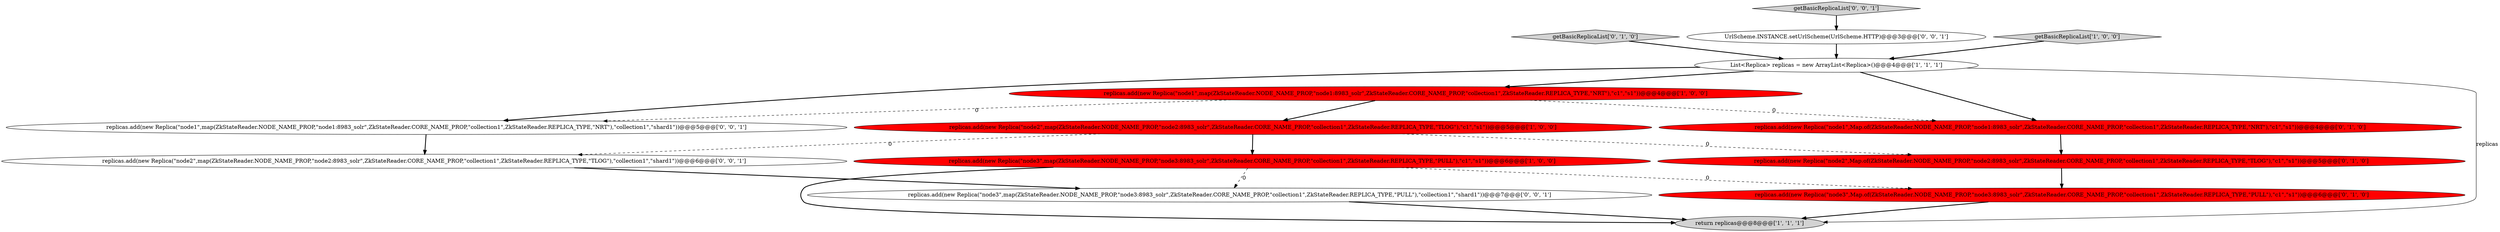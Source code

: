 digraph {
11 [style = filled, label = "replicas.add(new Replica(\"node2\",map(ZkStateReader.NODE_NAME_PROP,\"node2:8983_solr\",ZkStateReader.CORE_NAME_PROP,\"collection1\",ZkStateReader.REPLICA_TYPE,\"TLOG\"),\"collection1\",\"shard1\"))@@@6@@@['0', '0', '1']", fillcolor = white, shape = ellipse image = "AAA0AAABBB3BBB"];
3 [style = filled, label = "replicas.add(new Replica(\"node3\",map(ZkStateReader.NODE_NAME_PROP,\"node3:8983_solr\",ZkStateReader.CORE_NAME_PROP,\"collection1\",ZkStateReader.REPLICA_TYPE,\"PULL\"),\"c1\",\"s1\"))@@@6@@@['1', '0', '0']", fillcolor = red, shape = ellipse image = "AAA1AAABBB1BBB"];
12 [style = filled, label = "getBasicReplicaList['0', '0', '1']", fillcolor = lightgray, shape = diamond image = "AAA0AAABBB3BBB"];
5 [style = filled, label = "return replicas@@@8@@@['1', '1', '1']", fillcolor = lightgray, shape = ellipse image = "AAA0AAABBB1BBB"];
14 [style = filled, label = "replicas.add(new Replica(\"node3\",map(ZkStateReader.NODE_NAME_PROP,\"node3:8983_solr\",ZkStateReader.CORE_NAME_PROP,\"collection1\",ZkStateReader.REPLICA_TYPE,\"PULL\"),\"collection1\",\"shard1\"))@@@7@@@['0', '0', '1']", fillcolor = white, shape = ellipse image = "AAA0AAABBB3BBB"];
8 [style = filled, label = "replicas.add(new Replica(\"node3\",Map.of(ZkStateReader.NODE_NAME_PROP,\"node3:8983_solr\",ZkStateReader.CORE_NAME_PROP,\"collection1\",ZkStateReader.REPLICA_TYPE,\"PULL\"),\"c1\",\"s1\"))@@@6@@@['0', '1', '0']", fillcolor = red, shape = ellipse image = "AAA1AAABBB2BBB"];
1 [style = filled, label = "replicas.add(new Replica(\"node1\",map(ZkStateReader.NODE_NAME_PROP,\"node1:8983_solr\",ZkStateReader.CORE_NAME_PROP,\"collection1\",ZkStateReader.REPLICA_TYPE,\"NRT\"),\"c1\",\"s1\"))@@@4@@@['1', '0', '0']", fillcolor = red, shape = ellipse image = "AAA1AAABBB1BBB"];
9 [style = filled, label = "replicas.add(new Replica(\"node2\",Map.of(ZkStateReader.NODE_NAME_PROP,\"node2:8983_solr\",ZkStateReader.CORE_NAME_PROP,\"collection1\",ZkStateReader.REPLICA_TYPE,\"TLOG\"),\"c1\",\"s1\"))@@@5@@@['0', '1', '0']", fillcolor = red, shape = ellipse image = "AAA1AAABBB2BBB"];
2 [style = filled, label = "List<Replica> replicas = new ArrayList<Replica>()@@@4@@@['1', '1', '1']", fillcolor = white, shape = ellipse image = "AAA0AAABBB1BBB"];
7 [style = filled, label = "replicas.add(new Replica(\"node1\",Map.of(ZkStateReader.NODE_NAME_PROP,\"node1:8983_solr\",ZkStateReader.CORE_NAME_PROP,\"collection1\",ZkStateReader.REPLICA_TYPE,\"NRT\"),\"c1\",\"s1\"))@@@4@@@['0', '1', '0']", fillcolor = red, shape = ellipse image = "AAA1AAABBB2BBB"];
6 [style = filled, label = "getBasicReplicaList['0', '1', '0']", fillcolor = lightgray, shape = diamond image = "AAA0AAABBB2BBB"];
13 [style = filled, label = "UrlScheme.INSTANCE.setUrlScheme(UrlScheme.HTTP)@@@3@@@['0', '0', '1']", fillcolor = white, shape = ellipse image = "AAA0AAABBB3BBB"];
4 [style = filled, label = "replicas.add(new Replica(\"node2\",map(ZkStateReader.NODE_NAME_PROP,\"node2:8983_solr\",ZkStateReader.CORE_NAME_PROP,\"collection1\",ZkStateReader.REPLICA_TYPE,\"TLOG\"),\"c1\",\"s1\"))@@@5@@@['1', '0', '0']", fillcolor = red, shape = ellipse image = "AAA1AAABBB1BBB"];
0 [style = filled, label = "getBasicReplicaList['1', '0', '0']", fillcolor = lightgray, shape = diamond image = "AAA0AAABBB1BBB"];
10 [style = filled, label = "replicas.add(new Replica(\"node1\",map(ZkStateReader.NODE_NAME_PROP,\"node1:8983_solr\",ZkStateReader.CORE_NAME_PROP,\"collection1\",ZkStateReader.REPLICA_TYPE,\"NRT\"),\"collection1\",\"shard1\"))@@@5@@@['0', '0', '1']", fillcolor = white, shape = ellipse image = "AAA0AAABBB3BBB"];
2->5 [style = solid, label="replicas"];
4->3 [style = bold, label=""];
1->4 [style = bold, label=""];
11->14 [style = bold, label=""];
2->1 [style = bold, label=""];
0->2 [style = bold, label=""];
1->10 [style = dashed, label="0"];
9->8 [style = bold, label=""];
2->10 [style = bold, label=""];
6->2 [style = bold, label=""];
7->9 [style = bold, label=""];
12->13 [style = bold, label=""];
4->9 [style = dashed, label="0"];
3->5 [style = bold, label=""];
8->5 [style = bold, label=""];
13->2 [style = bold, label=""];
3->8 [style = dashed, label="0"];
2->7 [style = bold, label=""];
4->11 [style = dashed, label="0"];
1->7 [style = dashed, label="0"];
3->14 [style = dashed, label="0"];
14->5 [style = bold, label=""];
10->11 [style = bold, label=""];
}
